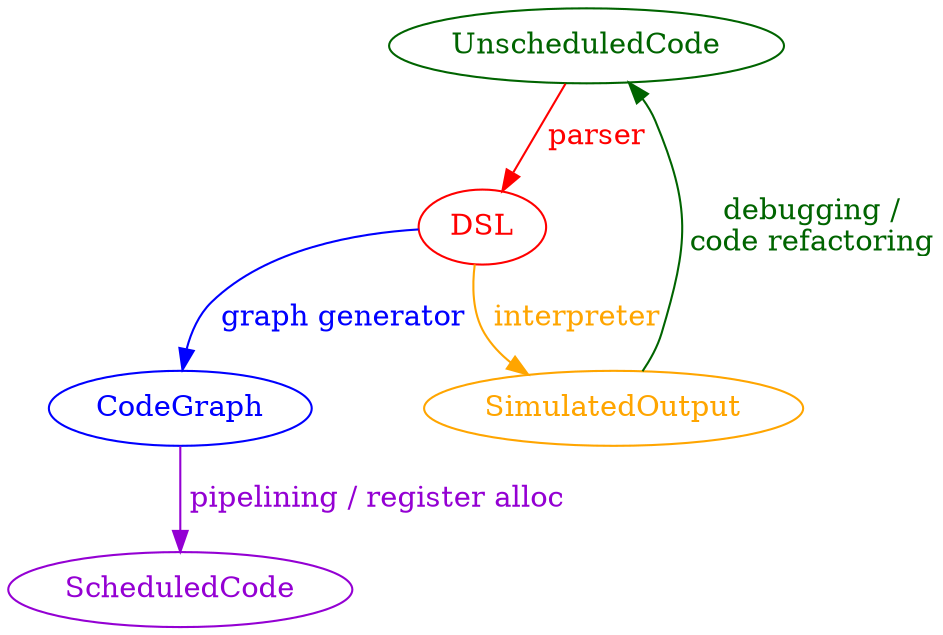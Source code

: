 digraph G {
	UnscheduledCode [label = "UnscheduledCode", color = darkgreen, fontcolor = darkgreen];
	DSL [label = "DSL", color = red, fontcolor = red];
	SimulatedOutput [label = "SimulatedOutput", color = orange, fontcolor = orange];
	CodeGraph [label = "CodeGraph", color = blue, fontcolor = blue];
	ScheduledCode [label = "ScheduledCode", color = darkviolet, fontcolor = darkviolet];

	UnscheduledCode -> DSL [label=" parser", color = red,fontcolor = red];
	DSL -> SimulatedOutput [label=" interpreter", color = orange, fontcolor = orange];
	SimulatedOutput -> UnscheduledCode [label=" debugging /\n code refactoring", color = darkgreen, fontcolor = darkgreen];
	DSL -> CodeGraph [label=" graph generator", color = blue, fontcolor = blue];
	CodeGraph -> ScheduledCode [label=" pipelining / register alloc", color = darkviolet, fontcolor = darkviolet];
}